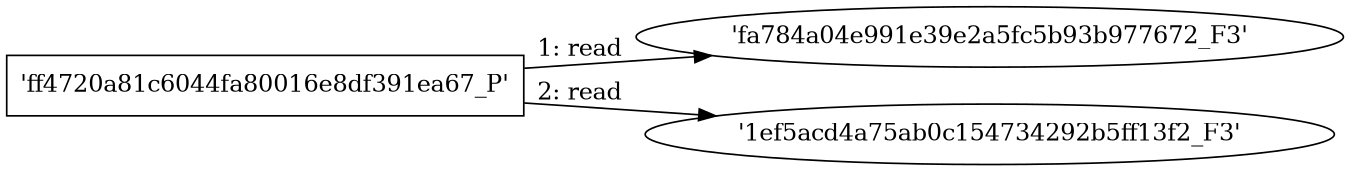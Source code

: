 digraph "D:\Learning\Paper\apt\基于CTI的攻击预警\Dataset\攻击图\ASGfromALLCTI\Vulnerability Spotlight Multiple vulnerabilities in WebKit.dot" {
rankdir="LR"
size="9"
fixedsize="false"
splines="true"
nodesep=0.3
ranksep=0
fontsize=10
overlap="scalexy"
engine= "neato"
	"'fa784a04e991e39e2a5fc5b93b977672_F3'" [node_type=file shape=ellipse]
	"'ff4720a81c6044fa80016e8df391ea67_P'" [node_type=Process shape=box]
	"'ff4720a81c6044fa80016e8df391ea67_P'" -> "'fa784a04e991e39e2a5fc5b93b977672_F3'" [label="1: read"]
	"'1ef5acd4a75ab0c154734292b5ff13f2_F3'" [node_type=file shape=ellipse]
	"'ff4720a81c6044fa80016e8df391ea67_P'" [node_type=Process shape=box]
	"'ff4720a81c6044fa80016e8df391ea67_P'" -> "'1ef5acd4a75ab0c154734292b5ff13f2_F3'" [label="2: read"]
}
